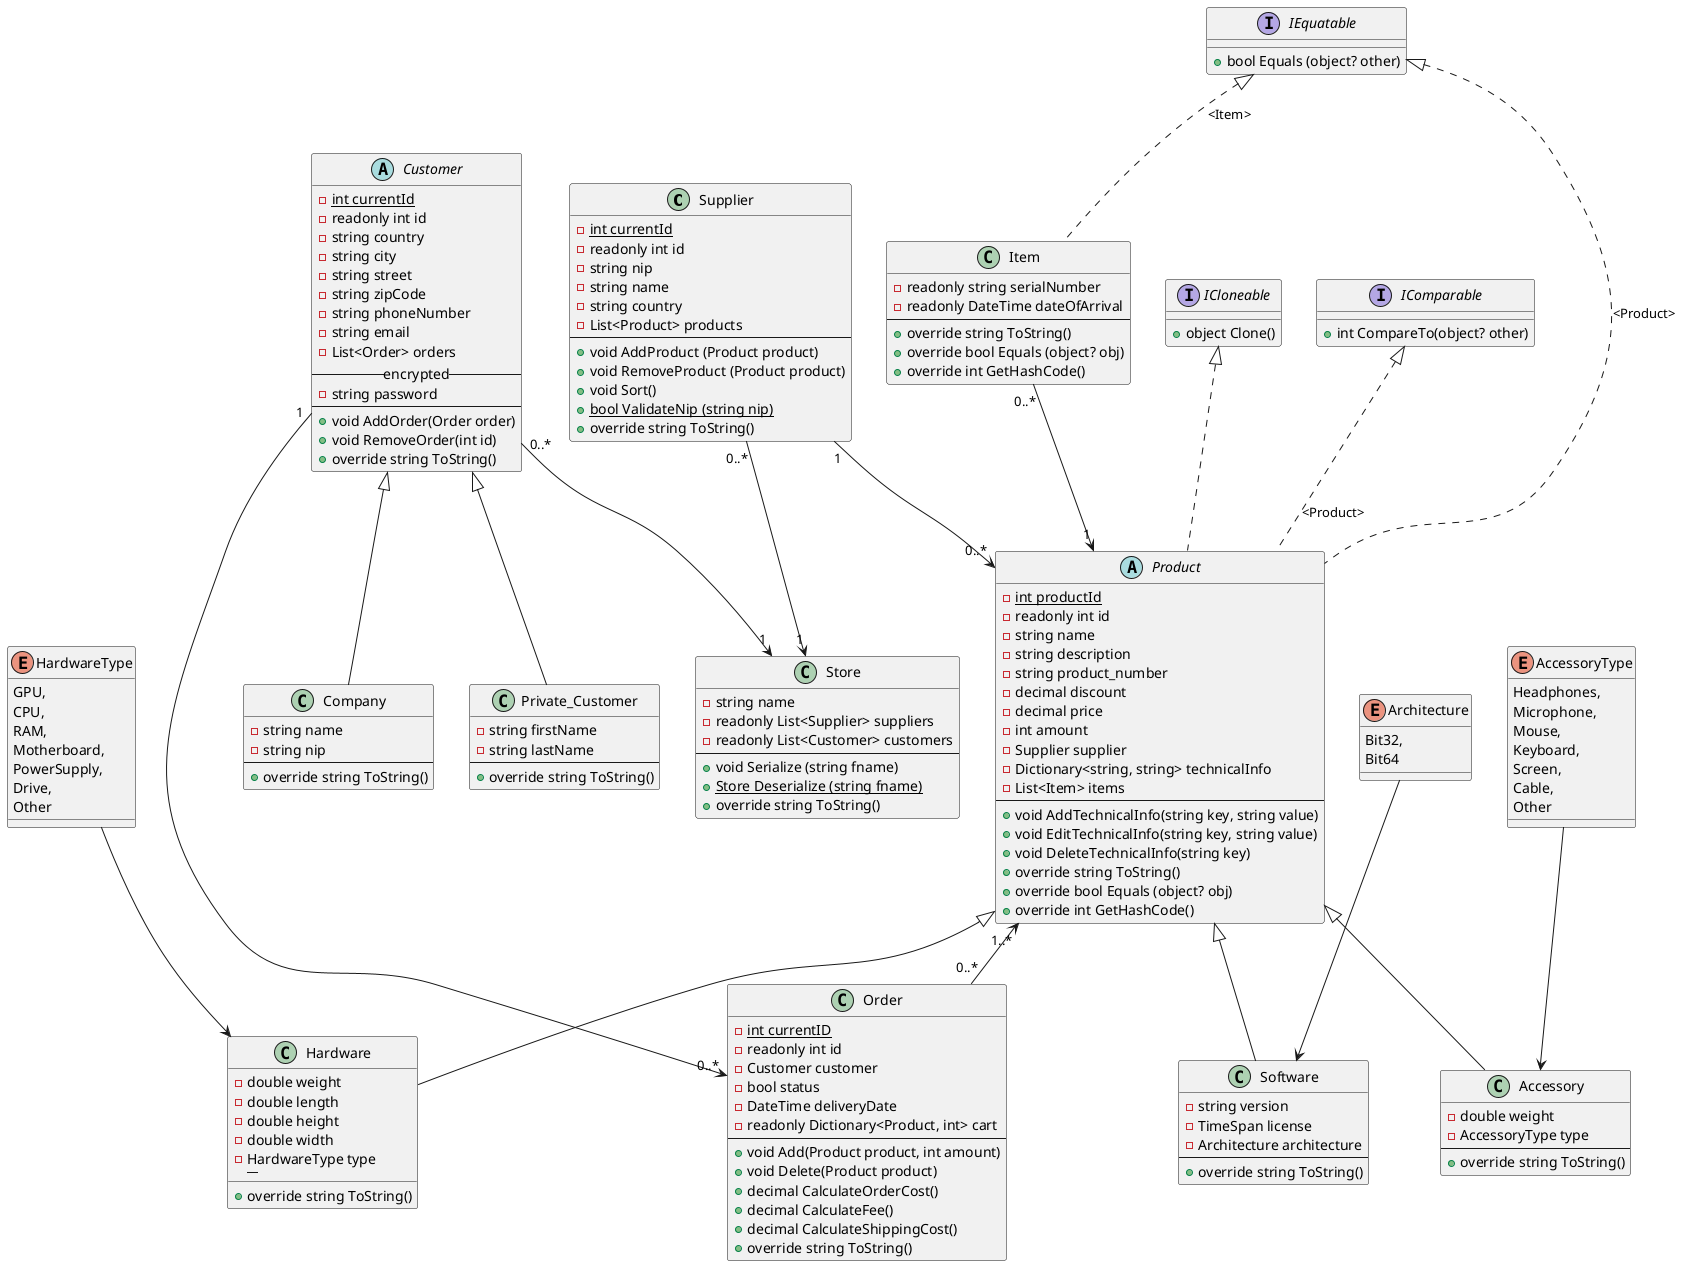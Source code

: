 @startuml Project
class Supplier {
  -{static} int currentId
  -readonly int id
  -string nip
  -string name
  -string country
  -List<Product> products
  ----
  + void AddProduct (Product product)
  + void RemoveProduct (Product product)
  + void Sort()
  + {static} bool ValidateNip (string nip)
  + override string ToString()
}

class Company {
  -string name
  -string nip
  ----
  + override string ToString()
}

class Private_Customer{
  -string firstName
  -string lastName
  ----
  + override string ToString()
}

abstract Customer {
  -{static} int currentId
  -readonly int id
  -string country
  -string city
  -string street
  -string zipCode
  -string phoneNumber
  -string email
  -List<Order> orders
  -- encrypted --
  -string password
  ----
  + void AddOrder(Order order)
  + void RemoveOrder(int id)
  + override string ToString()
}

class Order {
  -{static} int currentID
  -readonly int id
  -Customer customer
  -bool status
  -DateTime deliveryDate
  -readonly Dictionary<Product, int> cart
  ----
  + void Add(Product product, int amount)
  + void Delete(Product product)
  + decimal CalculateOrderCost()
  + decimal CalculateFee()
  + decimal CalculateShippingCost()
  + override string ToString()
}

abstract Product{
  -{static} int productId
  -readonly int id
  -string name
  -string description
  -string product_number
  -decimal discount
  -decimal price
  -int amount
  -Supplier supplier
  -Dictionary<string, string> technicalInfo
  -List<Item> items
  ----
  + void AddTechnicalInfo(string key, string value)
  + void EditTechnicalInfo(string key, string value)
  + void DeleteTechnicalInfo(string key)
  + override string ToString()
  + override bool Equals (object? obj)
  + override int GetHashCode()
}

class Item{
  - readonly string serialNumber
  - readonly DateTime dateOfArrival
  ----
  + override string ToString()
  + override bool Equals (object? obj)
  + override int GetHashCode()
}

class Store{
  - string name
  - readonly List<Supplier> suppliers
  - readonly List<Customer> customers
  ----
  + void Serialize (string fname)
  + {static} Store Deserialize (string fname)
  + override string ToString()
}

enum HardwareType{
  GPU,
  CPU,
  RAM,
  Motherboard,
  PowerSupply,
  Drive,
  Other
}

enum AccessoryType{
  Headphones,
  Microphone,
  Mouse,
  Keyboard,
  Screen,
  Cable,
  Other
}

enum Architecture{
  Bit32,
  Bit64
}

class Hardware{
  -double weight
  -double length
  -double height
  -double width
  -HardwareType type
  ---- 
  + override string ToString()
}

class Software{
  -string version
  -TimeSpan license
  -Architecture architecture
  ----
  + override string ToString()
}

class Accessory{
  -double weight
  -AccessoryType type
  ----
  + override string ToString()
}

interface ICloneable{
  + object Clone()
}

interface IComparable{
  + int CompareTo(object? other)
}

interface IEquatable{
  + bool Equals (object? other)
}

IEquatable <|-[dashed]- Item : "<Item>"
IComparable <|-[dashed]- Product : "<Product>"
IEquatable <|-[dashed]- Product : "<Product>"
abstract Product implements ICloneable
HardwareType --> Hardware
AccessoryType --> Accessory
Architecture --> Software
Product <|-- Accessory
Product <|-- Software
Product <|-- Hardware
Customer	<|-- Company
Customer	<|-- Private_Customer
Supplier "0..*" --> "1" Store
Customer "0..*" --> "1" Store
Product "1..*" <-- "0..*" Order
Supplier "1" --> "0..*" Product
Customer "1" --> "0..*" Order
Item "0..*" --> "1" Product
@enduml